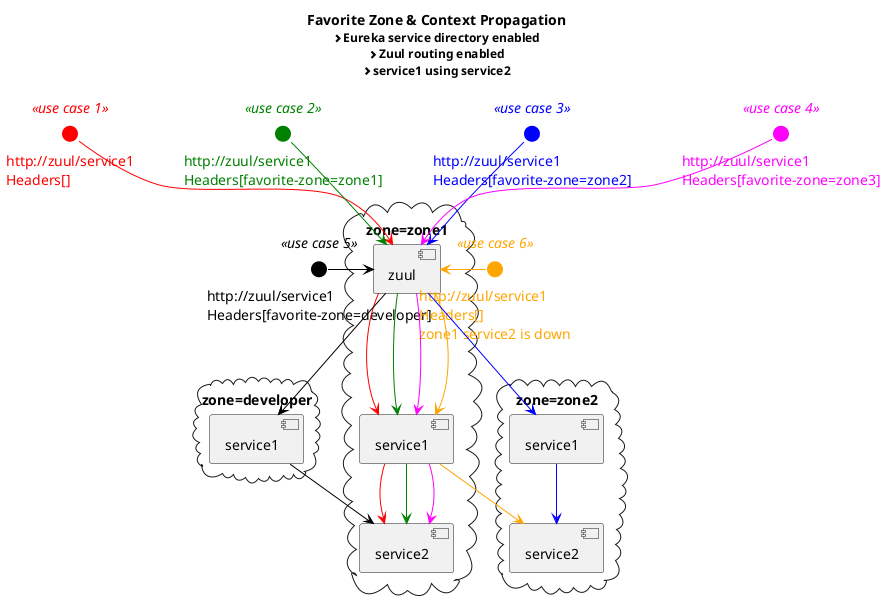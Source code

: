 @startuml
title **Favorite Zone & Context Propagation**\n<size:12><&chevron-right>Eureka service directory enabled\n<size:12><&chevron-right>Zuul routing enabled\n<size:12><&chevron-right>service1 using service2
skinparam interface {
  backgroundColor<<use case 1>> Red
  fontColor<<use case 1>> Red
  borderColor<<use case 1>> Red
  backgroundColor<<use case 2>> Green
  fontColor<<use case 2>> Green
  borderColor<<use case 2>> Green
  backgroundColor<<use case 3>> Blue
  fontColor<<use case 3>> Blue
  borderColor<<use case 3>> Blue
  backgroundColor<<use case 4>> Magenta
  fontColor<<use case 4>> Magenta
  borderColor<<use case 4>> Magenta
  backgroundColor<<use case 5>> Black
  fontColor<<use case 5>> Black
  borderColor<<use case 5>> Black
  backgroundColor<<use case 6>> Orange
  fontColor<<use case 6>> Orange
  borderColor<<use case 6>> Orange
}
skinparam component {
  ArrowColor<<use case 1>> Red
  ArrowFontColor<<use case 1>> Red
  ArrowColor<<use case 2>> Green
  ArrowFontColor<<use case 2>> Green
  ArrowColor<<use case 3>> Blue
  ArrowFontColor<<use case 3>> Blue
  ArrowColor<<use case 4>> Magenta
  ArrowFontColor<<use case 4>> Magenta
  ArrowColor<<use case 5>> Black
  ArrowFontColor<<use case 5>> Black
  ArrowColor<<use case 6>> Orange
  ArrowFontColor<<use case 6>> Orange
}

cloud "zone=zone1"{
  [service1] as service11
  [service2] as service21
  [zuul]
}

cloud "zone=zone2"{
  [service1] as service12
  [service2] as service22
}

cloud "zone=developer"{
  [service1] as developer1
}

() "http://zuul/service1\nHeaders[]" as request1 <<use case 1>>
request1 -down-> zuul <<use case 1>>
zuul -down-> service11 <<use case 1>>
service11 -down-> service21 <<use case 1>>

() "http://zuul/service1\nHeaders[favorite-zone=zone1]" as request2 <<use case 2>>
request2 -down-> zuul <<use case 2>>
zuul -down-> service11 <<use case 2>>
service11 -down-> service21 <<use case 2>>

() "http://zuul/service1\nHeaders[favorite-zone=zone2]" as request3 <<use case 3>>
request3 -down-> zuul <<use case 3>>
zuul -down-> service12 <<use case 3>>
service12 -down-> service22 <<use case 3>>

() "http://zuul/service1\nHeaders[favorite-zone=zone3]" as request4 <<use case 4>>
request4 -down-> zuul <<use case 4>>
zuul -down-> service11 <<use case 4>>
service11 -down-> service21 <<use case 4>>

() "http://zuul/service1\nHeaders[favorite-zone=developer]" as request5 <<use case 5>>
request5 -right--> zuul <<use case 5>>
zuul -down--> developer1 <<use case 5>>
developer1 -down-> service21 <<use case 5>>

() "http://zuul/service1\nHeaders[]\nzone1 service2 is down" as request6 <<use case 6>>
request6 -left--> zuul <<use case 6>>
zuul -down--> service11 <<use case 6>>
service11 -down-> service22 <<use case 6>>
@enduml